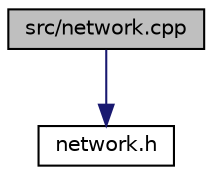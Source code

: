digraph "src/network.cpp"
{
 // LATEX_PDF_SIZE
  edge [fontname="Helvetica",fontsize="10",labelfontname="Helvetica",labelfontsize="10"];
  node [fontname="Helvetica",fontsize="10",shape=record];
  Node1 [label="src/network.cpp",height=0.2,width=0.4,color="black", fillcolor="grey75", style="filled", fontcolor="black",tooltip="Define the network.h functionality."];
  Node1 -> Node2 [color="midnightblue",fontsize="10",style="solid",fontname="Helvetica"];
  Node2 [label="network.h",height=0.2,width=0.4,color="black", fillcolor="white", style="filled",URL="$network_8h.html",tooltip="Network.h takes care of all networking and provides a simple interface for communication with the out..."];
}

